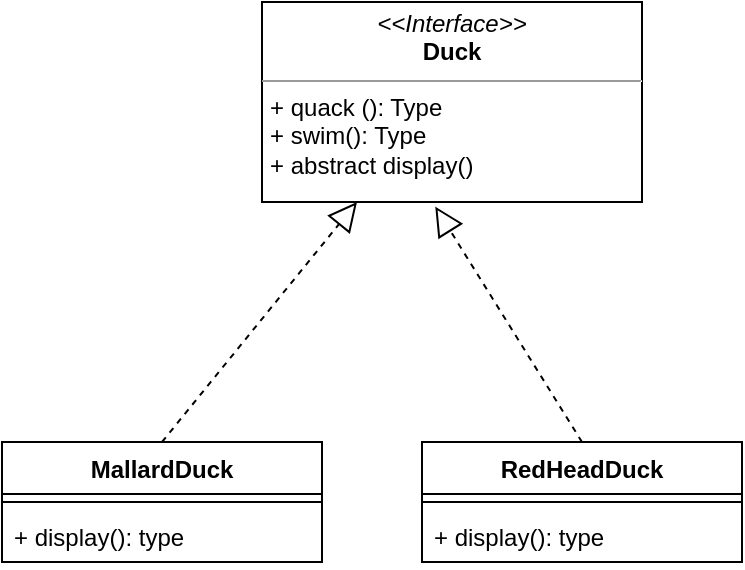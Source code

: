 <mxfile version="14.7.4" type="github">
  <diagram id="C5RBs43oDa-KdzZeNtuy" name="Page-1">
    <mxGraphModel dx="908" dy="453" grid="1" gridSize="10" guides="1" tooltips="1" connect="1" arrows="1" fold="1" page="1" pageScale="1" pageWidth="827" pageHeight="1169" math="0" shadow="0">
      <root>
        <mxCell id="WIyWlLk6GJQsqaUBKTNV-0" />
        <mxCell id="WIyWlLk6GJQsqaUBKTNV-1" parent="WIyWlLk6GJQsqaUBKTNV-0" />
        <mxCell id="M-jPUtG_WhomUcbIpgSR-0" value="&lt;p style=&quot;margin: 0px ; margin-top: 4px ; text-align: center&quot;&gt;&lt;i&gt;&amp;lt;&amp;lt;Interface&amp;gt;&amp;gt;&lt;/i&gt;&lt;br&gt;&lt;b&gt;Duck&lt;/b&gt;&lt;/p&gt;&lt;hr size=&quot;1&quot;&gt;&lt;p style=&quot;margin: 0px ; margin-left: 4px&quot;&gt;&lt;/p&gt;&lt;p style=&quot;margin: 0px ; margin-left: 4px&quot;&gt;+ quack (): Type&lt;br&gt;+ swim(): Type&lt;/p&gt;&lt;p style=&quot;margin: 0px ; margin-left: 4px&quot;&gt;+ abstract display()&lt;/p&gt;" style="verticalAlign=top;align=left;overflow=fill;fontSize=12;fontFamily=Helvetica;html=1;" vertex="1" parent="WIyWlLk6GJQsqaUBKTNV-1">
          <mxGeometry x="210" y="40" width="190" height="100" as="geometry" />
        </mxCell>
        <mxCell id="M-jPUtG_WhomUcbIpgSR-1" value="" style="endArrow=block;dashed=1;endFill=0;endSize=12;html=1;entryX=0.25;entryY=1;entryDx=0;entryDy=0;exitX=0.5;exitY=0;exitDx=0;exitDy=0;" edge="1" parent="WIyWlLk6GJQsqaUBKTNV-1" source="M-jPUtG_WhomUcbIpgSR-2" target="M-jPUtG_WhomUcbIpgSR-0">
          <mxGeometry width="160" relative="1" as="geometry">
            <mxPoint x="170" y="250" as="sourcePoint" />
            <mxPoint x="490" y="360" as="targetPoint" />
          </mxGeometry>
        </mxCell>
        <mxCell id="M-jPUtG_WhomUcbIpgSR-2" value="MallardDuck" style="swimlane;fontStyle=1;align=center;verticalAlign=top;childLayout=stackLayout;horizontal=1;startSize=26;horizontalStack=0;resizeParent=1;resizeParentMax=0;resizeLast=0;collapsible=1;marginBottom=0;" vertex="1" parent="WIyWlLk6GJQsqaUBKTNV-1">
          <mxGeometry x="80" y="260" width="160" height="60" as="geometry" />
        </mxCell>
        <mxCell id="M-jPUtG_WhomUcbIpgSR-4" value="" style="line;strokeWidth=1;fillColor=none;align=left;verticalAlign=middle;spacingTop=-1;spacingLeft=3;spacingRight=3;rotatable=0;labelPosition=right;points=[];portConstraint=eastwest;" vertex="1" parent="M-jPUtG_WhomUcbIpgSR-2">
          <mxGeometry y="26" width="160" height="8" as="geometry" />
        </mxCell>
        <mxCell id="M-jPUtG_WhomUcbIpgSR-5" value="+ display(): type" style="text;strokeColor=none;fillColor=none;align=left;verticalAlign=top;spacingLeft=4;spacingRight=4;overflow=hidden;rotatable=0;points=[[0,0.5],[1,0.5]];portConstraint=eastwest;" vertex="1" parent="M-jPUtG_WhomUcbIpgSR-2">
          <mxGeometry y="34" width="160" height="26" as="geometry" />
        </mxCell>
        <mxCell id="M-jPUtG_WhomUcbIpgSR-6" value="RedHeadDuck" style="swimlane;fontStyle=1;align=center;verticalAlign=top;childLayout=stackLayout;horizontal=1;startSize=26;horizontalStack=0;resizeParent=1;resizeParentMax=0;resizeLast=0;collapsible=1;marginBottom=0;" vertex="1" parent="WIyWlLk6GJQsqaUBKTNV-1">
          <mxGeometry x="290" y="260" width="160" height="60" as="geometry" />
        </mxCell>
        <mxCell id="M-jPUtG_WhomUcbIpgSR-7" value="" style="line;strokeWidth=1;fillColor=none;align=left;verticalAlign=middle;spacingTop=-1;spacingLeft=3;spacingRight=3;rotatable=0;labelPosition=right;points=[];portConstraint=eastwest;" vertex="1" parent="M-jPUtG_WhomUcbIpgSR-6">
          <mxGeometry y="26" width="160" height="8" as="geometry" />
        </mxCell>
        <mxCell id="M-jPUtG_WhomUcbIpgSR-8" value="+ display(): type" style="text;strokeColor=none;fillColor=none;align=left;verticalAlign=top;spacingLeft=4;spacingRight=4;overflow=hidden;rotatable=0;points=[[0,0.5],[1,0.5]];portConstraint=eastwest;" vertex="1" parent="M-jPUtG_WhomUcbIpgSR-6">
          <mxGeometry y="34" width="160" height="26" as="geometry" />
        </mxCell>
        <mxCell id="M-jPUtG_WhomUcbIpgSR-9" value="" style="endArrow=block;dashed=1;endFill=0;endSize=12;html=1;exitX=0.5;exitY=0;exitDx=0;exitDy=0;entryX=0.456;entryY=1.023;entryDx=0;entryDy=0;entryPerimeter=0;" edge="1" parent="WIyWlLk6GJQsqaUBKTNV-1" source="M-jPUtG_WhomUcbIpgSR-6" target="M-jPUtG_WhomUcbIpgSR-0">
          <mxGeometry width="160" relative="1" as="geometry">
            <mxPoint x="170" y="270" as="sourcePoint" />
            <mxPoint x="290" y="190" as="targetPoint" />
          </mxGeometry>
        </mxCell>
      </root>
    </mxGraphModel>
  </diagram>
</mxfile>
